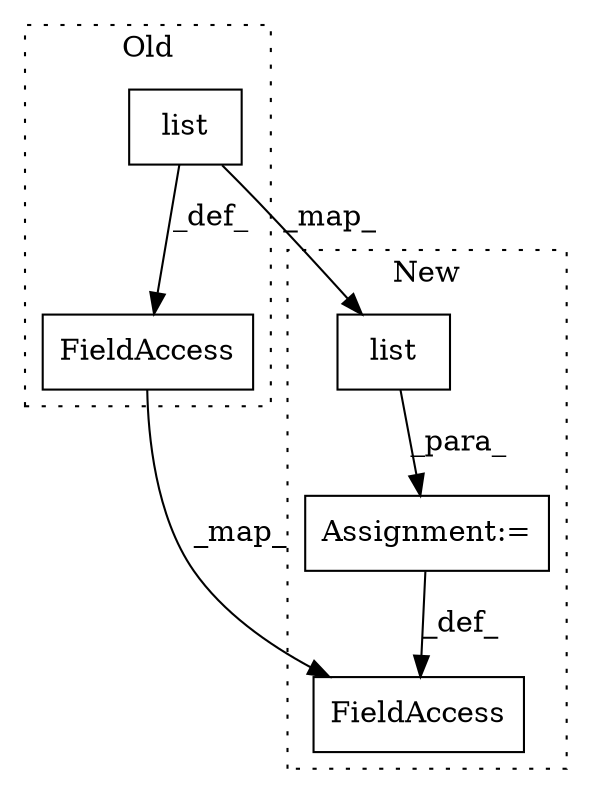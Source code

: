 digraph G {
subgraph cluster0 {
1 [label="list" a="32" s="300,328" l="5,1" shape="box"];
5 [label="FieldAccess" a="22" s="283" l="13" shape="box"];
label = "Old";
style="dotted";
}
subgraph cluster1 {
2 [label="list" a="32" s="198,226" l="5,1" shape="box"];
3 [label="Assignment:=" a="7" s="426" l="2" shape="box"];
4 [label="FieldAccess" a="22" s="471" l="13" shape="box"];
label = "New";
style="dotted";
}
1 -> 2 [label="_map_"];
1 -> 5 [label="_def_"];
2 -> 3 [label="_para_"];
3 -> 4 [label="_def_"];
5 -> 4 [label="_map_"];
}